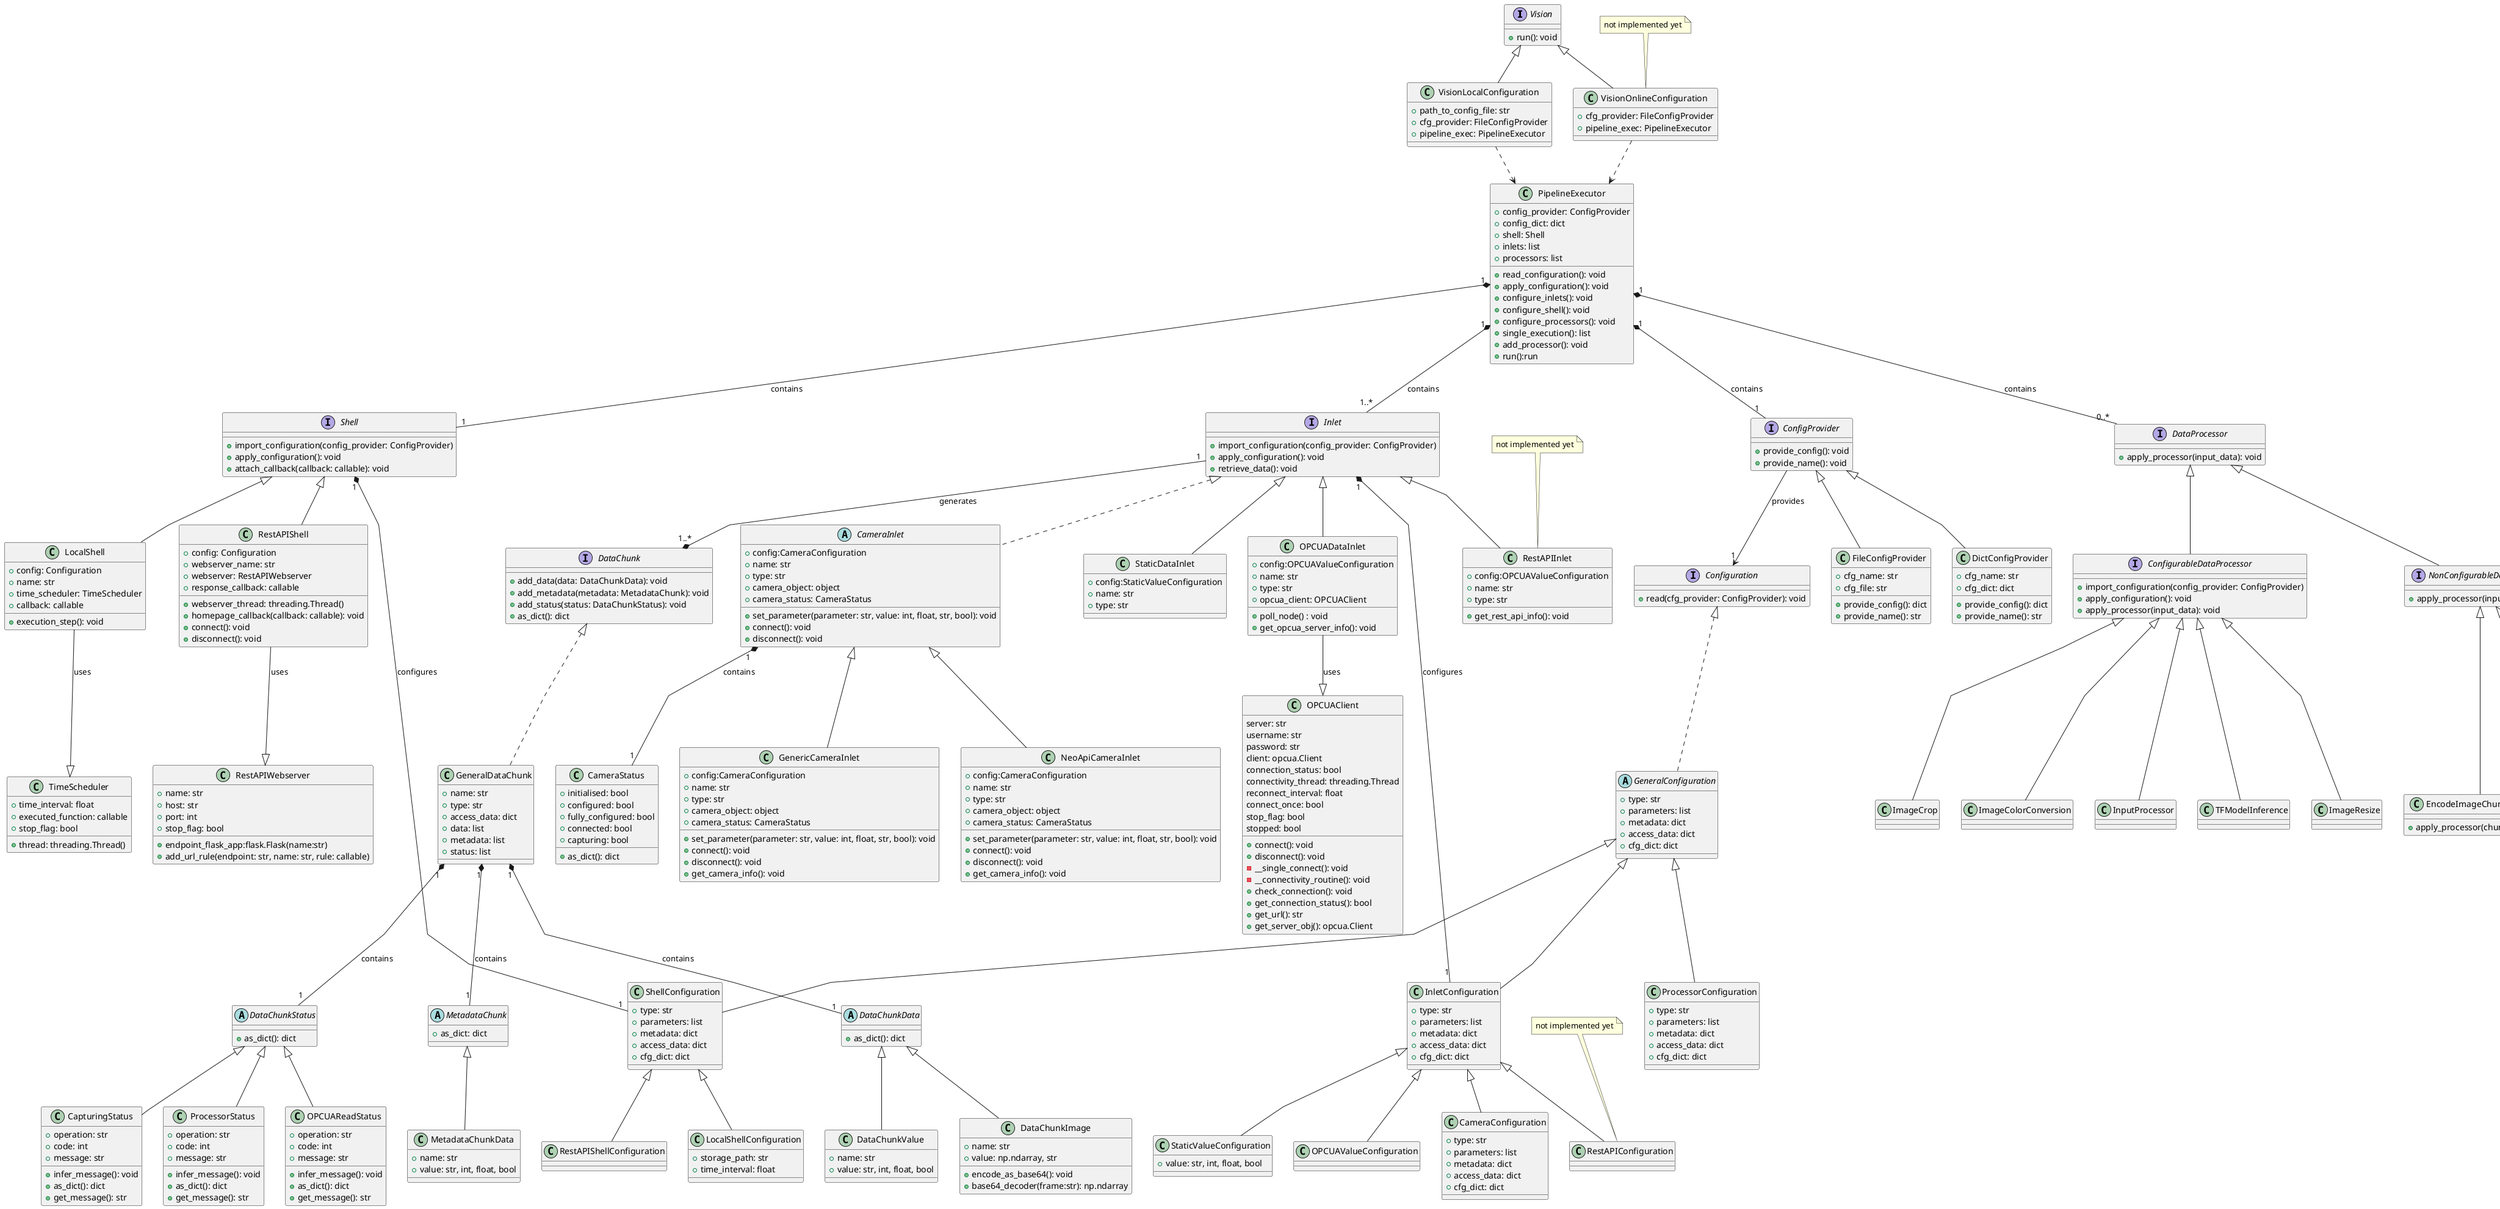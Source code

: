 @startuml
skinparam linetype polyline

interface Vision{
+run(): void
}

class VisionLocalConfiguration{
+path_to_config_file: str
+cfg_provider: FileConfigProvider
+pipeline_exec: PipelineExecutor
}

class VisionOnlineConfiguration{
+cfg_provider: FileConfigProvider
+pipeline_exec: PipelineExecutor
}
note top: not implemented yet

class PipelineExecutor {
+config_provider: ConfigProvider
+config_dict: dict
+shell: Shell
+inlets: list
+processors: list
+read_configuration(): void
+apply_configuration(): void
+configure_inlets(): void
+configure_shell(): void
+configure_processors(): void
+single_execution(): list
+add_processor(): void
+run():run
}

interface Shell{
+import_configuration(config_provider: ConfigProvider)
+apply_configuration(): void
+attach_callback(callback: callable): void
}


class LocalShell{
+config: Configuration
+name: str
+time_scheduler: TimeScheduler
+callback: callable
+execution_step(): void
}

class TimeScheduler{
+time_interval: float
+executed_function: callable
+thread: threading.Thread()
+stop_flag: bool
}


class RestAPIShell{
+config: Configuration
+webserver_name: str
+webserver: RestAPIWebserver
+webserver_thread: threading.Thread()
+response_callback: callable
+homepage_callback(callback: callable): void
+connect(): void
+disconnect(): void
}

class RestAPIWebserver{
+name: str
+host: str
+port: int
+endpoint_flask_app:flask.Flask(name:str)
+add_url_rule(endpoint: str, name: str, rule: callable)
+stop_flag: bool
}

interface Inlet{
+import_configuration(config_provider: ConfigProvider)
+apply_configuration(): void
+retrieve_data(): void
}

abstract class CameraInlet{
+config:CameraConfiguration
+name: str
+type: str
+camera_object: object
+camera_status: CameraStatus
+set_parameter(parameter: str, value: int, float, str, bool): void
+connect(): void
+disconnect(): void
}

class GenericCameraInlet{
+config:CameraConfiguration
+name: str
+type: str
+camera_object: object
+camera_status: CameraStatus
+set_parameter(parameter: str, value: int, float, str, bool): void
+connect(): void
+disconnect(): void
+get_camera_info(): void
}

class NeoApiCameraInlet{
+config:CameraConfiguration
+name: str
+type: str
+camera_object: object
+camera_status: CameraStatus
+set_parameter(parameter: str, value: int, float, str, bool): void
+connect(): void
+disconnect(): void
+get_camera_info(): void
}

class StaticDataInlet{
+config:StaticValueConfiguration
+name: str
+type: str
}

class OPCUADataInlet{
+config:OPCUAValueConfiguration
+name: str
+type: str
+opcua_client: OPCUAClient
+poll_node() : void
+get_opcua_server_info(): void
}

class OPCUAClient{
server: str
username: str
password: str
client: opcua.Client
connection_status: bool
connectivity_thread: threading.Thread
reconnect_interval: float
connect_once: bool
stop_flag: bool
stopped: bool
+connect(): void
+disconnect(): void
-__single_connect(): void
-__connectivity_routine(): void
+check_connection(): void
+get_connection_status(): bool
+get_url(): str
+get_server_obj(): opcua.Client
}

class RestAPIInlet
{
+config:OPCUAValueConfiguration
+name: str
+type: str
+get_rest_api_info(): void
}
note top: not implemented yet

interface ConfigProvider{
+provide_config(): void
+provide_name(): void
}

class FileConfigProvider{
+cfg_name: str
+cfg_file: str
+provide_config(): dict
+provide_name(): str
}

class DictConfigProvider{
+cfg_name: str
+cfg_dict: dict
+provide_config(): dict
+provide_name(): str
}

interface Configuration{
+read(cfg_provider: ConfigProvider): void
}

abstract class GeneralConfiguration{
+type: str
+parameters: list
+metadata: dict
+access_data: dict
+cfg_dict: dict
}

class InletConfiguration{
+type: str
+parameters: list
+metadata: dict
+access_data: dict
+cfg_dict: dict
}

class ShellConfiguration{
+type: str
+parameters: list
+metadata: dict
+access_data: dict
+cfg_dict: dict
}

class ProcessorConfiguration{
+type: str
+parameters: list
+metadata: dict
+access_data: dict
+cfg_dict: dict
}

class CameraConfiguration{
+type: str
+parameters: list
+metadata: dict
+access_data: dict
+cfg_dict: dict
}

class StaticValueConfiguration{
+value: str, int, float, bool
}

class OPCUAValueConfiguration{
}

class RestAPIConfiguration{
}
note top: not implemented yet

class RestAPIShellConfiguration{
}

class LocalShellConfiguration{
+storage_path: str
+time_interval: float
}

class CameraStatus{
+initialised: bool
+configured: bool
+fully_configured: bool
+connected: bool
+capturing: bool
+as_dict(): dict
}

interface DataChunk{
+add_data(data: DataChunkData): void
+add_metadata(metadata: MetadataChunk): void
+add_status(status: DataChunkStatus): void
+as_dict(): dict
}

class GeneralDataChunk{
+name: str
+type: str
+access_data: dict
+data: list
+metadata: list
+status: list
}


abstract class DataChunkData{
+as_dict(): dict
}

class DataChunkValue{
+name: str
+value: str, int, float, bool
}

class DataChunkImage{
+name: str
+value: np.ndarray, str
+encode_as_base64(): void
+base64_decoder(frame:str): np.ndarray
}


abstract class DataChunkStatus{
+as_dict(): dict
}

class CapturingStatus{
+operation: str
+code: int
+message: str
+infer_message(): void
+as_dict(): dict
+get_message(): str
}

class ProcessorStatus{
+operation: str
+code: int
+message: str
+infer_message(): void
+as_dict(): dict
+get_message(): str
}

class OPCUAReadStatus{
+operation: str
+code: int
+message: str
+infer_message(): void
+as_dict(): dict
+get_message(): str
}


abstract class MetadataChunk{
+as_dict: dict
}

class MetadataChunkData{
+name: str
+value: str, int, float, bool
}

interface DataProcessor{
+apply_processor(input_data): void
}

interface NonConfigurableDataProcessor{
+apply_processor(input_data): void
}

interface ConfigurableDataProcessor{
+import_configuration(config_provider: ConfigProvider)
+apply_configuration(): void
+apply_processor(input_data): void
}

class TFModelInference{
}

class ImageResize{
}

class ImageCrop{
}

class ImageColorConversion{
}

class InputProcessor{
}

class EncodeImageChunksToBase64{
+apply_processor(chunks: list): void
}

class ChunksToDict{
+apply_processor(chunks: list): dict
}

Vision <|-- VisionLocalConfiguration
Vision <|-- VisionOnlineConfiguration
VisionLocalConfiguration ..> PipelineExecutor
VisionOnlineConfiguration ..> PipelineExecutor

PipelineExecutor "1"*--"1" Shell: contains
PipelineExecutor "1"*--"1..*" Inlet: contains
PipelineExecutor "1"*--"0..*" DataProcessor: contains
PipelineExecutor "1"*--"1" ConfigProvider: contains

Shell <|-- LocalShell
LocalShell --|> TimeScheduler: uses
Shell <|-- RestAPIShell
RestAPIShell --|> RestAPIWebserver: uses

Inlet <|.. CameraInlet
CameraInlet <|-- GenericCameraInlet
CameraInlet <|-- NeoApiCameraInlet

Inlet <|-- StaticDataInlet
Inlet <|-- OPCUADataInlet
OPCUADataInlet --|> OPCUAClient: uses

Inlet <|-- RestAPIInlet


ConfigProvider <|-- FileConfigProvider
ConfigProvider <|-- DictConfigProvider
ConfigProvider -->"1" Configuration: provides

Shell  "1"*--"1" ShellConfiguration: configures
Inlet  "1"*--"1" InletConfiguration: configures

Configuration <|.. GeneralConfiguration
GeneralConfiguration <|-- ShellConfiguration
GeneralConfiguration <|-- InletConfiguration
GeneralConfiguration <|-- ProcessorConfiguration
InletConfiguration <|-- CameraConfiguration
InletConfiguration <|-- StaticValueConfiguration
InletConfiguration <|-- OPCUAValueConfiguration
InletConfiguration <|-- RestAPIConfiguration
ShellConfiguration <|-- RestAPIShellConfiguration
ShellConfiguration <|-- LocalShellConfiguration

CameraInlet  "1"*--"1" CameraStatus: contains

DataChunk <|.. GeneralDataChunk

GeneralDataChunk "1"*--"1" DataChunkData: contains
GeneralDataChunk "1"*--"1" DataChunkStatus: contains
GeneralDataChunk "1"*--"1" MetadataChunk: contains

DataChunkData <|-- DataChunkValue
DataChunkData <|-- DataChunkImage

DataChunkStatus <|-- CapturingStatus
DataChunkStatus <|-- OPCUAReadStatus
DataChunkStatus <|-- ProcessorStatus

MetadataChunk <|-- MetadataChunkData

Inlet "1"--*"1..*" DataChunk : generates

DataProcessor <|-- NonConfigurableDataProcessor
DataProcessor <|-- ConfigurableDataProcessor

NonConfigurableDataProcessor <|-- EncodeImageChunksToBase64
NonConfigurableDataProcessor <|-- ChunksToDict
ConfigurableDataProcessor <|-- TFModelInference
ConfigurableDataProcessor <|-- ImageResize
ConfigurableDataProcessor <|-- ImageCrop
ConfigurableDataProcessor <|-- ImageColorConversion
ConfigurableDataProcessor <|-- InputProcessor

@enduml